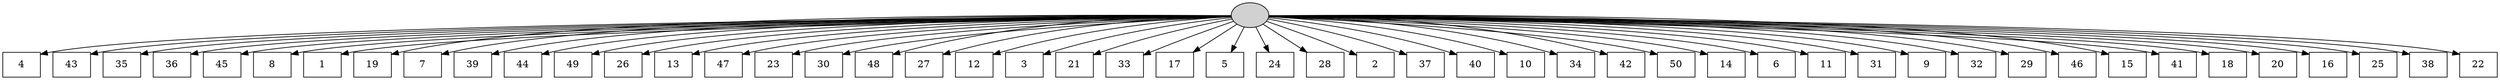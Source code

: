 digraph G {
0[style=filled, fillcolor=grey82, label=""];
1[shape=box,style=filled, fillcolor=white,label="4\n"];
2[shape=box,style=filled, fillcolor=white,label="43\n"];
3[shape=box,style=filled, fillcolor=white,label="35\n"];
4[shape=box,style=filled, fillcolor=white,label="36\n"];
5[shape=box,style=filled, fillcolor=white,label="45\n"];
6[shape=box,style=filled, fillcolor=white,label="8\n"];
7[shape=box,style=filled, fillcolor=white,label="1\n"];
8[shape=box,style=filled, fillcolor=white,label="19\n"];
9[shape=box,style=filled, fillcolor=white,label="7\n"];
10[shape=box,style=filled, fillcolor=white,label="39\n"];
11[shape=box,style=filled, fillcolor=white,label="44\n"];
12[shape=box,style=filled, fillcolor=white,label="49\n"];
13[shape=box,style=filled, fillcolor=white,label="26\n"];
14[shape=box,style=filled, fillcolor=white,label="13\n"];
15[shape=box,style=filled, fillcolor=white,label="47\n"];
16[shape=box,style=filled, fillcolor=white,label="23\n"];
17[shape=box,style=filled, fillcolor=white,label="30\n"];
18[shape=box,style=filled, fillcolor=white,label="48\n"];
19[shape=box,style=filled, fillcolor=white,label="27\n"];
20[shape=box,style=filled, fillcolor=white,label="12\n"];
21[shape=box,style=filled, fillcolor=white,label="3\n"];
22[shape=box,style=filled, fillcolor=white,label="21\n"];
23[shape=box,style=filled, fillcolor=white,label="33\n"];
24[shape=box,style=filled, fillcolor=white,label="17\n"];
25[shape=box,style=filled, fillcolor=white,label="5\n"];
26[shape=box,style=filled, fillcolor=white,label="24\n"];
27[shape=box,style=filled, fillcolor=white,label="28\n"];
28[shape=box,style=filled, fillcolor=white,label="2\n"];
29[shape=box,style=filled, fillcolor=white,label="37\n"];
30[shape=box,style=filled, fillcolor=white,label="40\n"];
31[shape=box,style=filled, fillcolor=white,label="10\n"];
32[shape=box,style=filled, fillcolor=white,label="34\n"];
33[shape=box,style=filled, fillcolor=white,label="42\n"];
34[shape=box,style=filled, fillcolor=white,label="50\n"];
35[shape=box,style=filled, fillcolor=white,label="14\n"];
36[shape=box,style=filled, fillcolor=white,label="6\n"];
37[shape=box,style=filled, fillcolor=white,label="11\n"];
38[shape=box,style=filled, fillcolor=white,label="31\n"];
39[shape=box,style=filled, fillcolor=white,label="9\n"];
40[shape=box,style=filled, fillcolor=white,label="32\n"];
41[shape=box,style=filled, fillcolor=white,label="29\n"];
42[shape=box,style=filled, fillcolor=white,label="46\n"];
43[shape=box,style=filled, fillcolor=white,label="15\n"];
44[shape=box,style=filled, fillcolor=white,label="41\n"];
45[shape=box,style=filled, fillcolor=white,label="18\n"];
46[shape=box,style=filled, fillcolor=white,label="20\n"];
47[shape=box,style=filled, fillcolor=white,label="16\n"];
48[shape=box,style=filled, fillcolor=white,label="25\n"];
49[shape=box,style=filled, fillcolor=white,label="38\n"];
50[shape=box,style=filled, fillcolor=white,label="22\n"];
0->1 ;
0->2 ;
0->3 ;
0->4 ;
0->5 ;
0->6 ;
0->7 ;
0->8 ;
0->9 ;
0->10 ;
0->11 ;
0->12 ;
0->13 ;
0->14 ;
0->15 ;
0->16 ;
0->17 ;
0->18 ;
0->19 ;
0->20 ;
0->21 ;
0->22 ;
0->23 ;
0->24 ;
0->25 ;
0->26 ;
0->27 ;
0->28 ;
0->29 ;
0->30 ;
0->31 ;
0->32 ;
0->33 ;
0->34 ;
0->35 ;
0->36 ;
0->37 ;
0->38 ;
0->39 ;
0->40 ;
0->41 ;
0->42 ;
0->43 ;
0->44 ;
0->45 ;
0->46 ;
0->47 ;
0->48 ;
0->49 ;
0->50 ;
}
